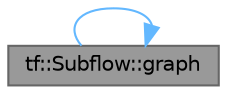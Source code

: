 digraph "tf::Subflow::graph"
{
 // LATEX_PDF_SIZE
  bgcolor="transparent";
  edge [fontname=Helvetica,fontsize=10,labelfontname=Helvetica,labelfontsize=10];
  node [fontname=Helvetica,fontsize=10,shape=box,height=0.2,width=0.4];
  rankdir="LR";
  Node1 [id="Node000001",label="tf::Subflow::graph",height=0.2,width=0.4,color="gray40", fillcolor="grey60", style="filled", fontcolor="black",tooltip="acquires the associated graph"];
  Node1 -> Node1 [id="edge1_Node000001_Node000001",color="steelblue1",style="solid",tooltip=" "];
}
